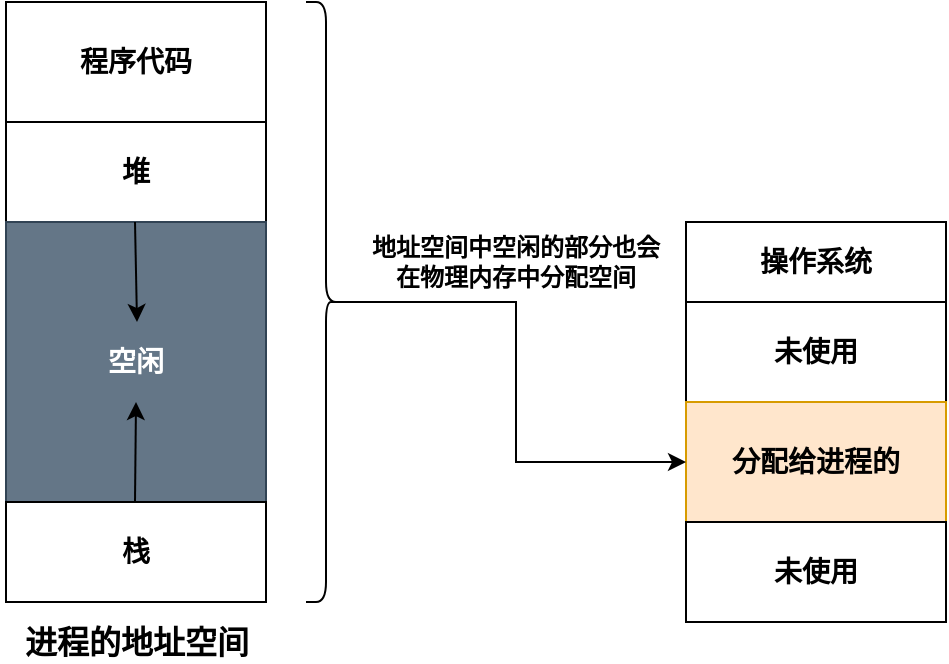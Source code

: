<mxfile version="15.2.7" type="device"><diagram id="7KTAorRGu7r18-gIq-md" name="第 1 页"><mxGraphModel dx="853" dy="493" grid="1" gridSize="10" guides="1" tooltips="1" connect="1" arrows="1" fold="1" page="1" pageScale="1" pageWidth="827" pageHeight="1169" math="0" shadow="0"><root><mxCell id="0"/><mxCell id="1" parent="0"/><mxCell id="1uLYs-65Zc1CW2Cg8Yoy-18" value="&lt;b&gt;&lt;font style=&quot;font-size: 14px&quot;&gt;程序代码&lt;/font&gt;&lt;/b&gt;" style="rounded=0;whiteSpace=wrap;html=1;" vertex="1" parent="1"><mxGeometry x="110" y="40" width="130" height="60" as="geometry"/></mxCell><mxCell id="1uLYs-65Zc1CW2Cg8Yoy-19" value="&lt;b&gt;&lt;font style=&quot;font-size: 14px&quot;&gt;堆&lt;/font&gt;&lt;/b&gt;" style="rounded=0;whiteSpace=wrap;html=1;" vertex="1" parent="1"><mxGeometry x="110" y="100" width="130" height="50" as="geometry"/></mxCell><mxCell id="1uLYs-65Zc1CW2Cg8Yoy-20" value="&lt;b&gt;&lt;font style=&quot;font-size: 14px&quot;&gt;空闲&lt;/font&gt;&lt;/b&gt;" style="rounded=0;whiteSpace=wrap;html=1;fillColor=#647687;strokeColor=#314354;fontColor=#ffffff;" vertex="1" parent="1"><mxGeometry x="110" y="150" width="130" height="140" as="geometry"/></mxCell><mxCell id="1uLYs-65Zc1CW2Cg8Yoy-21" value="&lt;b&gt;&lt;font style=&quot;font-size: 14px&quot;&gt;栈&lt;/font&gt;&lt;/b&gt;" style="rounded=0;whiteSpace=wrap;html=1;" vertex="1" parent="1"><mxGeometry x="110" y="290" width="130" height="50" as="geometry"/></mxCell><mxCell id="1uLYs-65Zc1CW2Cg8Yoy-23" value="" style="endArrow=classic;html=1;" edge="1" parent="1"><mxGeometry width="50" height="50" relative="1" as="geometry"><mxPoint x="174.5" y="290" as="sourcePoint"/><mxPoint x="175" y="240" as="targetPoint"/></mxGeometry></mxCell><mxCell id="1uLYs-65Zc1CW2Cg8Yoy-24" value="" style="endArrow=classic;html=1;" edge="1" parent="1"><mxGeometry width="50" height="50" relative="1" as="geometry"><mxPoint x="174.5" y="150" as="sourcePoint"/><mxPoint x="175.5" y="200" as="targetPoint"/></mxGeometry></mxCell><mxCell id="1uLYs-65Zc1CW2Cg8Yoy-25" value="&lt;b&gt;&lt;font style=&quot;font-size: 16px&quot;&gt;进程的地址空间&lt;/font&gt;&lt;/b&gt;" style="text;html=1;strokeColor=none;fillColor=none;align=center;verticalAlign=middle;whiteSpace=wrap;rounded=0;" vertex="1" parent="1"><mxGeometry x="107.5" y="350" width="135" height="20" as="geometry"/></mxCell><mxCell id="1uLYs-65Zc1CW2Cg8Yoy-26" value="&lt;b&gt;&lt;font style=&quot;font-size: 14px&quot;&gt;操作系统&lt;/font&gt;&lt;/b&gt;" style="rounded=0;whiteSpace=wrap;html=1;" vertex="1" parent="1"><mxGeometry x="450" y="150" width="130" height="40" as="geometry"/></mxCell><mxCell id="1uLYs-65Zc1CW2Cg8Yoy-27" value="&lt;b&gt;&lt;font style=&quot;font-size: 14px&quot;&gt;未使用&lt;/font&gt;&lt;/b&gt;" style="rounded=0;whiteSpace=wrap;html=1;" vertex="1" parent="1"><mxGeometry x="450" y="190" width="130" height="50" as="geometry"/></mxCell><mxCell id="1uLYs-65Zc1CW2Cg8Yoy-28" value="&lt;b&gt;&lt;font style=&quot;font-size: 14px&quot;&gt;分配给进程的&lt;/font&gt;&lt;/b&gt;" style="rounded=0;whiteSpace=wrap;html=1;fillColor=#ffe6cc;strokeColor=#d79b00;" vertex="1" parent="1"><mxGeometry x="450" y="240" width="130" height="60" as="geometry"/></mxCell><mxCell id="1uLYs-65Zc1CW2Cg8Yoy-29" value="&lt;b&gt;&lt;font style=&quot;font-size: 14px&quot;&gt;未使用&lt;/font&gt;&lt;/b&gt;" style="rounded=0;whiteSpace=wrap;html=1;" vertex="1" parent="1"><mxGeometry x="450" y="300" width="130" height="50" as="geometry"/></mxCell><mxCell id="1uLYs-65Zc1CW2Cg8Yoy-31" style="edgeStyle=orthogonalEdgeStyle;rounded=0;orthogonalLoop=1;jettySize=auto;html=1;exitX=0.1;exitY=0.5;exitDx=0;exitDy=0;exitPerimeter=0;entryX=0;entryY=0.5;entryDx=0;entryDy=0;" edge="1" parent="1" source="1uLYs-65Zc1CW2Cg8Yoy-30" target="1uLYs-65Zc1CW2Cg8Yoy-28"><mxGeometry relative="1" as="geometry"/></mxCell><mxCell id="1uLYs-65Zc1CW2Cg8Yoy-30" value="" style="shape=curlyBracket;whiteSpace=wrap;html=1;rounded=1;flipH=1;" vertex="1" parent="1"><mxGeometry x="260" y="40" width="20" height="300" as="geometry"/></mxCell><mxCell id="1uLYs-65Zc1CW2Cg8Yoy-32" value="&lt;b&gt;地址空间中空闲的部分也会在物理内存中分配空间&lt;/b&gt;" style="text;html=1;strokeColor=none;fillColor=none;align=center;verticalAlign=middle;whiteSpace=wrap;rounded=0;" vertex="1" parent="1"><mxGeometry x="290" y="160" width="150" height="20" as="geometry"/></mxCell></root></mxGraphModel></diagram></mxfile>